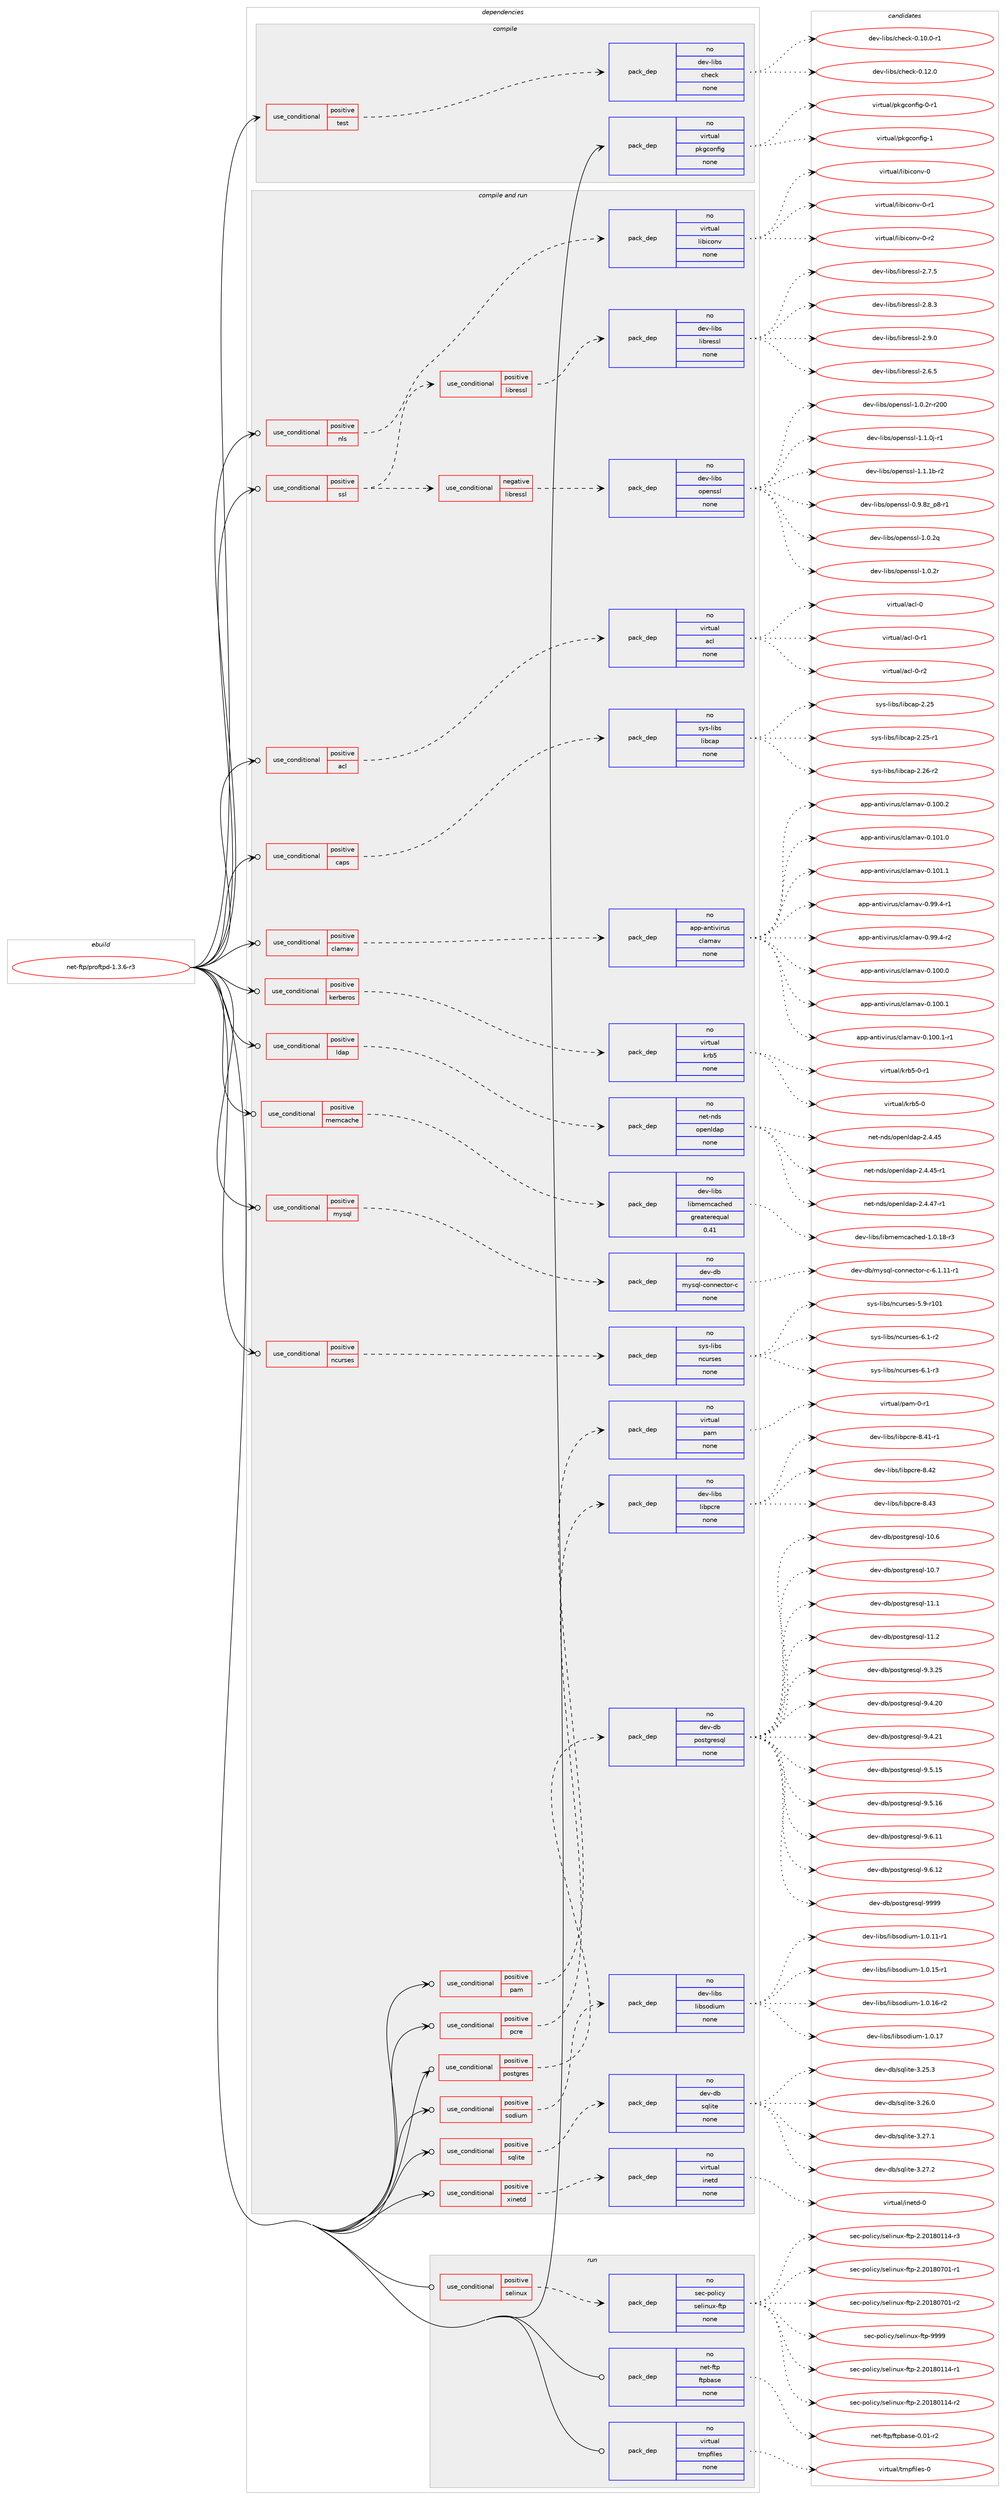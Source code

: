 digraph prolog {

# *************
# Graph options
# *************

newrank=true;
concentrate=true;
compound=true;
graph [rankdir=LR,fontname=Helvetica,fontsize=10,ranksep=1.5];#, ranksep=2.5, nodesep=0.2];
edge  [arrowhead=vee];
node  [fontname=Helvetica,fontsize=10];

# **********
# The ebuild
# **********

subgraph cluster_leftcol {
color=gray;
rank=same;
label=<<i>ebuild</i>>;
id [label="net-ftp/proftpd-1.3.6-r3", color=red, width=4, href="../net-ftp/proftpd-1.3.6-r3.svg"];
}

# ****************
# The dependencies
# ****************

subgraph cluster_midcol {
color=gray;
label=<<i>dependencies</i>>;
subgraph cluster_compile {
fillcolor="#eeeeee";
style=filled;
label=<<i>compile</i>>;
subgraph cond444831 {
dependency1654185 [label=<<TABLE BORDER="0" CELLBORDER="1" CELLSPACING="0" CELLPADDING="4"><TR><TD ROWSPAN="3" CELLPADDING="10">use_conditional</TD></TR><TR><TD>positive</TD></TR><TR><TD>test</TD></TR></TABLE>>, shape=none, color=red];
subgraph pack1182546 {
dependency1654186 [label=<<TABLE BORDER="0" CELLBORDER="1" CELLSPACING="0" CELLPADDING="4" WIDTH="220"><TR><TD ROWSPAN="6" CELLPADDING="30">pack_dep</TD></TR><TR><TD WIDTH="110">no</TD></TR><TR><TD>dev-libs</TD></TR><TR><TD>check</TD></TR><TR><TD>none</TD></TR><TR><TD></TD></TR></TABLE>>, shape=none, color=blue];
}
dependency1654185:e -> dependency1654186:w [weight=20,style="dashed",arrowhead="vee"];
}
id:e -> dependency1654185:w [weight=20,style="solid",arrowhead="vee"];
subgraph pack1182547 {
dependency1654187 [label=<<TABLE BORDER="0" CELLBORDER="1" CELLSPACING="0" CELLPADDING="4" WIDTH="220"><TR><TD ROWSPAN="6" CELLPADDING="30">pack_dep</TD></TR><TR><TD WIDTH="110">no</TD></TR><TR><TD>virtual</TD></TR><TR><TD>pkgconfig</TD></TR><TR><TD>none</TD></TR><TR><TD></TD></TR></TABLE>>, shape=none, color=blue];
}
id:e -> dependency1654187:w [weight=20,style="solid",arrowhead="vee"];
}
subgraph cluster_compileandrun {
fillcolor="#eeeeee";
style=filled;
label=<<i>compile and run</i>>;
subgraph cond444832 {
dependency1654188 [label=<<TABLE BORDER="0" CELLBORDER="1" CELLSPACING="0" CELLPADDING="4"><TR><TD ROWSPAN="3" CELLPADDING="10">use_conditional</TD></TR><TR><TD>positive</TD></TR><TR><TD>acl</TD></TR></TABLE>>, shape=none, color=red];
subgraph pack1182548 {
dependency1654189 [label=<<TABLE BORDER="0" CELLBORDER="1" CELLSPACING="0" CELLPADDING="4" WIDTH="220"><TR><TD ROWSPAN="6" CELLPADDING="30">pack_dep</TD></TR><TR><TD WIDTH="110">no</TD></TR><TR><TD>virtual</TD></TR><TR><TD>acl</TD></TR><TR><TD>none</TD></TR><TR><TD></TD></TR></TABLE>>, shape=none, color=blue];
}
dependency1654188:e -> dependency1654189:w [weight=20,style="dashed",arrowhead="vee"];
}
id:e -> dependency1654188:w [weight=20,style="solid",arrowhead="odotvee"];
subgraph cond444833 {
dependency1654190 [label=<<TABLE BORDER="0" CELLBORDER="1" CELLSPACING="0" CELLPADDING="4"><TR><TD ROWSPAN="3" CELLPADDING="10">use_conditional</TD></TR><TR><TD>positive</TD></TR><TR><TD>caps</TD></TR></TABLE>>, shape=none, color=red];
subgraph pack1182549 {
dependency1654191 [label=<<TABLE BORDER="0" CELLBORDER="1" CELLSPACING="0" CELLPADDING="4" WIDTH="220"><TR><TD ROWSPAN="6" CELLPADDING="30">pack_dep</TD></TR><TR><TD WIDTH="110">no</TD></TR><TR><TD>sys-libs</TD></TR><TR><TD>libcap</TD></TR><TR><TD>none</TD></TR><TR><TD></TD></TR></TABLE>>, shape=none, color=blue];
}
dependency1654190:e -> dependency1654191:w [weight=20,style="dashed",arrowhead="vee"];
}
id:e -> dependency1654190:w [weight=20,style="solid",arrowhead="odotvee"];
subgraph cond444834 {
dependency1654192 [label=<<TABLE BORDER="0" CELLBORDER="1" CELLSPACING="0" CELLPADDING="4"><TR><TD ROWSPAN="3" CELLPADDING="10">use_conditional</TD></TR><TR><TD>positive</TD></TR><TR><TD>clamav</TD></TR></TABLE>>, shape=none, color=red];
subgraph pack1182550 {
dependency1654193 [label=<<TABLE BORDER="0" CELLBORDER="1" CELLSPACING="0" CELLPADDING="4" WIDTH="220"><TR><TD ROWSPAN="6" CELLPADDING="30">pack_dep</TD></TR><TR><TD WIDTH="110">no</TD></TR><TR><TD>app-antivirus</TD></TR><TR><TD>clamav</TD></TR><TR><TD>none</TD></TR><TR><TD></TD></TR></TABLE>>, shape=none, color=blue];
}
dependency1654192:e -> dependency1654193:w [weight=20,style="dashed",arrowhead="vee"];
}
id:e -> dependency1654192:w [weight=20,style="solid",arrowhead="odotvee"];
subgraph cond444835 {
dependency1654194 [label=<<TABLE BORDER="0" CELLBORDER="1" CELLSPACING="0" CELLPADDING="4"><TR><TD ROWSPAN="3" CELLPADDING="10">use_conditional</TD></TR><TR><TD>positive</TD></TR><TR><TD>kerberos</TD></TR></TABLE>>, shape=none, color=red];
subgraph pack1182551 {
dependency1654195 [label=<<TABLE BORDER="0" CELLBORDER="1" CELLSPACING="0" CELLPADDING="4" WIDTH="220"><TR><TD ROWSPAN="6" CELLPADDING="30">pack_dep</TD></TR><TR><TD WIDTH="110">no</TD></TR><TR><TD>virtual</TD></TR><TR><TD>krb5</TD></TR><TR><TD>none</TD></TR><TR><TD></TD></TR></TABLE>>, shape=none, color=blue];
}
dependency1654194:e -> dependency1654195:w [weight=20,style="dashed",arrowhead="vee"];
}
id:e -> dependency1654194:w [weight=20,style="solid",arrowhead="odotvee"];
subgraph cond444836 {
dependency1654196 [label=<<TABLE BORDER="0" CELLBORDER="1" CELLSPACING="0" CELLPADDING="4"><TR><TD ROWSPAN="3" CELLPADDING="10">use_conditional</TD></TR><TR><TD>positive</TD></TR><TR><TD>ldap</TD></TR></TABLE>>, shape=none, color=red];
subgraph pack1182552 {
dependency1654197 [label=<<TABLE BORDER="0" CELLBORDER="1" CELLSPACING="0" CELLPADDING="4" WIDTH="220"><TR><TD ROWSPAN="6" CELLPADDING="30">pack_dep</TD></TR><TR><TD WIDTH="110">no</TD></TR><TR><TD>net-nds</TD></TR><TR><TD>openldap</TD></TR><TR><TD>none</TD></TR><TR><TD></TD></TR></TABLE>>, shape=none, color=blue];
}
dependency1654196:e -> dependency1654197:w [weight=20,style="dashed",arrowhead="vee"];
}
id:e -> dependency1654196:w [weight=20,style="solid",arrowhead="odotvee"];
subgraph cond444837 {
dependency1654198 [label=<<TABLE BORDER="0" CELLBORDER="1" CELLSPACING="0" CELLPADDING="4"><TR><TD ROWSPAN="3" CELLPADDING="10">use_conditional</TD></TR><TR><TD>positive</TD></TR><TR><TD>memcache</TD></TR></TABLE>>, shape=none, color=red];
subgraph pack1182553 {
dependency1654199 [label=<<TABLE BORDER="0" CELLBORDER="1" CELLSPACING="0" CELLPADDING="4" WIDTH="220"><TR><TD ROWSPAN="6" CELLPADDING="30">pack_dep</TD></TR><TR><TD WIDTH="110">no</TD></TR><TR><TD>dev-libs</TD></TR><TR><TD>libmemcached</TD></TR><TR><TD>greaterequal</TD></TR><TR><TD>0.41</TD></TR></TABLE>>, shape=none, color=blue];
}
dependency1654198:e -> dependency1654199:w [weight=20,style="dashed",arrowhead="vee"];
}
id:e -> dependency1654198:w [weight=20,style="solid",arrowhead="odotvee"];
subgraph cond444838 {
dependency1654200 [label=<<TABLE BORDER="0" CELLBORDER="1" CELLSPACING="0" CELLPADDING="4"><TR><TD ROWSPAN="3" CELLPADDING="10">use_conditional</TD></TR><TR><TD>positive</TD></TR><TR><TD>mysql</TD></TR></TABLE>>, shape=none, color=red];
subgraph pack1182554 {
dependency1654201 [label=<<TABLE BORDER="0" CELLBORDER="1" CELLSPACING="0" CELLPADDING="4" WIDTH="220"><TR><TD ROWSPAN="6" CELLPADDING="30">pack_dep</TD></TR><TR><TD WIDTH="110">no</TD></TR><TR><TD>dev-db</TD></TR><TR><TD>mysql-connector-c</TD></TR><TR><TD>none</TD></TR><TR><TD></TD></TR></TABLE>>, shape=none, color=blue];
}
dependency1654200:e -> dependency1654201:w [weight=20,style="dashed",arrowhead="vee"];
}
id:e -> dependency1654200:w [weight=20,style="solid",arrowhead="odotvee"];
subgraph cond444839 {
dependency1654202 [label=<<TABLE BORDER="0" CELLBORDER="1" CELLSPACING="0" CELLPADDING="4"><TR><TD ROWSPAN="3" CELLPADDING="10">use_conditional</TD></TR><TR><TD>positive</TD></TR><TR><TD>ncurses</TD></TR></TABLE>>, shape=none, color=red];
subgraph pack1182555 {
dependency1654203 [label=<<TABLE BORDER="0" CELLBORDER="1" CELLSPACING="0" CELLPADDING="4" WIDTH="220"><TR><TD ROWSPAN="6" CELLPADDING="30">pack_dep</TD></TR><TR><TD WIDTH="110">no</TD></TR><TR><TD>sys-libs</TD></TR><TR><TD>ncurses</TD></TR><TR><TD>none</TD></TR><TR><TD></TD></TR></TABLE>>, shape=none, color=blue];
}
dependency1654202:e -> dependency1654203:w [weight=20,style="dashed",arrowhead="vee"];
}
id:e -> dependency1654202:w [weight=20,style="solid",arrowhead="odotvee"];
subgraph cond444840 {
dependency1654204 [label=<<TABLE BORDER="0" CELLBORDER="1" CELLSPACING="0" CELLPADDING="4"><TR><TD ROWSPAN="3" CELLPADDING="10">use_conditional</TD></TR><TR><TD>positive</TD></TR><TR><TD>nls</TD></TR></TABLE>>, shape=none, color=red];
subgraph pack1182556 {
dependency1654205 [label=<<TABLE BORDER="0" CELLBORDER="1" CELLSPACING="0" CELLPADDING="4" WIDTH="220"><TR><TD ROWSPAN="6" CELLPADDING="30">pack_dep</TD></TR><TR><TD WIDTH="110">no</TD></TR><TR><TD>virtual</TD></TR><TR><TD>libiconv</TD></TR><TR><TD>none</TD></TR><TR><TD></TD></TR></TABLE>>, shape=none, color=blue];
}
dependency1654204:e -> dependency1654205:w [weight=20,style="dashed",arrowhead="vee"];
}
id:e -> dependency1654204:w [weight=20,style="solid",arrowhead="odotvee"];
subgraph cond444841 {
dependency1654206 [label=<<TABLE BORDER="0" CELLBORDER="1" CELLSPACING="0" CELLPADDING="4"><TR><TD ROWSPAN="3" CELLPADDING="10">use_conditional</TD></TR><TR><TD>positive</TD></TR><TR><TD>pam</TD></TR></TABLE>>, shape=none, color=red];
subgraph pack1182557 {
dependency1654207 [label=<<TABLE BORDER="0" CELLBORDER="1" CELLSPACING="0" CELLPADDING="4" WIDTH="220"><TR><TD ROWSPAN="6" CELLPADDING="30">pack_dep</TD></TR><TR><TD WIDTH="110">no</TD></TR><TR><TD>virtual</TD></TR><TR><TD>pam</TD></TR><TR><TD>none</TD></TR><TR><TD></TD></TR></TABLE>>, shape=none, color=blue];
}
dependency1654206:e -> dependency1654207:w [weight=20,style="dashed",arrowhead="vee"];
}
id:e -> dependency1654206:w [weight=20,style="solid",arrowhead="odotvee"];
subgraph cond444842 {
dependency1654208 [label=<<TABLE BORDER="0" CELLBORDER="1" CELLSPACING="0" CELLPADDING="4"><TR><TD ROWSPAN="3" CELLPADDING="10">use_conditional</TD></TR><TR><TD>positive</TD></TR><TR><TD>pcre</TD></TR></TABLE>>, shape=none, color=red];
subgraph pack1182558 {
dependency1654209 [label=<<TABLE BORDER="0" CELLBORDER="1" CELLSPACING="0" CELLPADDING="4" WIDTH="220"><TR><TD ROWSPAN="6" CELLPADDING="30">pack_dep</TD></TR><TR><TD WIDTH="110">no</TD></TR><TR><TD>dev-libs</TD></TR><TR><TD>libpcre</TD></TR><TR><TD>none</TD></TR><TR><TD></TD></TR></TABLE>>, shape=none, color=blue];
}
dependency1654208:e -> dependency1654209:w [weight=20,style="dashed",arrowhead="vee"];
}
id:e -> dependency1654208:w [weight=20,style="solid",arrowhead="odotvee"];
subgraph cond444843 {
dependency1654210 [label=<<TABLE BORDER="0" CELLBORDER="1" CELLSPACING="0" CELLPADDING="4"><TR><TD ROWSPAN="3" CELLPADDING="10">use_conditional</TD></TR><TR><TD>positive</TD></TR><TR><TD>postgres</TD></TR></TABLE>>, shape=none, color=red];
subgraph pack1182559 {
dependency1654211 [label=<<TABLE BORDER="0" CELLBORDER="1" CELLSPACING="0" CELLPADDING="4" WIDTH="220"><TR><TD ROWSPAN="6" CELLPADDING="30">pack_dep</TD></TR><TR><TD WIDTH="110">no</TD></TR><TR><TD>dev-db</TD></TR><TR><TD>postgresql</TD></TR><TR><TD>none</TD></TR><TR><TD></TD></TR></TABLE>>, shape=none, color=blue];
}
dependency1654210:e -> dependency1654211:w [weight=20,style="dashed",arrowhead="vee"];
}
id:e -> dependency1654210:w [weight=20,style="solid",arrowhead="odotvee"];
subgraph cond444844 {
dependency1654212 [label=<<TABLE BORDER="0" CELLBORDER="1" CELLSPACING="0" CELLPADDING="4"><TR><TD ROWSPAN="3" CELLPADDING="10">use_conditional</TD></TR><TR><TD>positive</TD></TR><TR><TD>sodium</TD></TR></TABLE>>, shape=none, color=red];
subgraph pack1182560 {
dependency1654213 [label=<<TABLE BORDER="0" CELLBORDER="1" CELLSPACING="0" CELLPADDING="4" WIDTH="220"><TR><TD ROWSPAN="6" CELLPADDING="30">pack_dep</TD></TR><TR><TD WIDTH="110">no</TD></TR><TR><TD>dev-libs</TD></TR><TR><TD>libsodium</TD></TR><TR><TD>none</TD></TR><TR><TD></TD></TR></TABLE>>, shape=none, color=blue];
}
dependency1654212:e -> dependency1654213:w [weight=20,style="dashed",arrowhead="vee"];
}
id:e -> dependency1654212:w [weight=20,style="solid",arrowhead="odotvee"];
subgraph cond444845 {
dependency1654214 [label=<<TABLE BORDER="0" CELLBORDER="1" CELLSPACING="0" CELLPADDING="4"><TR><TD ROWSPAN="3" CELLPADDING="10">use_conditional</TD></TR><TR><TD>positive</TD></TR><TR><TD>sqlite</TD></TR></TABLE>>, shape=none, color=red];
subgraph pack1182561 {
dependency1654215 [label=<<TABLE BORDER="0" CELLBORDER="1" CELLSPACING="0" CELLPADDING="4" WIDTH="220"><TR><TD ROWSPAN="6" CELLPADDING="30">pack_dep</TD></TR><TR><TD WIDTH="110">no</TD></TR><TR><TD>dev-db</TD></TR><TR><TD>sqlite</TD></TR><TR><TD>none</TD></TR><TR><TD></TD></TR></TABLE>>, shape=none, color=blue];
}
dependency1654214:e -> dependency1654215:w [weight=20,style="dashed",arrowhead="vee"];
}
id:e -> dependency1654214:w [weight=20,style="solid",arrowhead="odotvee"];
subgraph cond444846 {
dependency1654216 [label=<<TABLE BORDER="0" CELLBORDER="1" CELLSPACING="0" CELLPADDING="4"><TR><TD ROWSPAN="3" CELLPADDING="10">use_conditional</TD></TR><TR><TD>positive</TD></TR><TR><TD>ssl</TD></TR></TABLE>>, shape=none, color=red];
subgraph cond444847 {
dependency1654217 [label=<<TABLE BORDER="0" CELLBORDER="1" CELLSPACING="0" CELLPADDING="4"><TR><TD ROWSPAN="3" CELLPADDING="10">use_conditional</TD></TR><TR><TD>negative</TD></TR><TR><TD>libressl</TD></TR></TABLE>>, shape=none, color=red];
subgraph pack1182562 {
dependency1654218 [label=<<TABLE BORDER="0" CELLBORDER="1" CELLSPACING="0" CELLPADDING="4" WIDTH="220"><TR><TD ROWSPAN="6" CELLPADDING="30">pack_dep</TD></TR><TR><TD WIDTH="110">no</TD></TR><TR><TD>dev-libs</TD></TR><TR><TD>openssl</TD></TR><TR><TD>none</TD></TR><TR><TD></TD></TR></TABLE>>, shape=none, color=blue];
}
dependency1654217:e -> dependency1654218:w [weight=20,style="dashed",arrowhead="vee"];
}
dependency1654216:e -> dependency1654217:w [weight=20,style="dashed",arrowhead="vee"];
subgraph cond444848 {
dependency1654219 [label=<<TABLE BORDER="0" CELLBORDER="1" CELLSPACING="0" CELLPADDING="4"><TR><TD ROWSPAN="3" CELLPADDING="10">use_conditional</TD></TR><TR><TD>positive</TD></TR><TR><TD>libressl</TD></TR></TABLE>>, shape=none, color=red];
subgraph pack1182563 {
dependency1654220 [label=<<TABLE BORDER="0" CELLBORDER="1" CELLSPACING="0" CELLPADDING="4" WIDTH="220"><TR><TD ROWSPAN="6" CELLPADDING="30">pack_dep</TD></TR><TR><TD WIDTH="110">no</TD></TR><TR><TD>dev-libs</TD></TR><TR><TD>libressl</TD></TR><TR><TD>none</TD></TR><TR><TD></TD></TR></TABLE>>, shape=none, color=blue];
}
dependency1654219:e -> dependency1654220:w [weight=20,style="dashed",arrowhead="vee"];
}
dependency1654216:e -> dependency1654219:w [weight=20,style="dashed",arrowhead="vee"];
}
id:e -> dependency1654216:w [weight=20,style="solid",arrowhead="odotvee"];
subgraph cond444849 {
dependency1654221 [label=<<TABLE BORDER="0" CELLBORDER="1" CELLSPACING="0" CELLPADDING="4"><TR><TD ROWSPAN="3" CELLPADDING="10">use_conditional</TD></TR><TR><TD>positive</TD></TR><TR><TD>xinetd</TD></TR></TABLE>>, shape=none, color=red];
subgraph pack1182564 {
dependency1654222 [label=<<TABLE BORDER="0" CELLBORDER="1" CELLSPACING="0" CELLPADDING="4" WIDTH="220"><TR><TD ROWSPAN="6" CELLPADDING="30">pack_dep</TD></TR><TR><TD WIDTH="110">no</TD></TR><TR><TD>virtual</TD></TR><TR><TD>inetd</TD></TR><TR><TD>none</TD></TR><TR><TD></TD></TR></TABLE>>, shape=none, color=blue];
}
dependency1654221:e -> dependency1654222:w [weight=20,style="dashed",arrowhead="vee"];
}
id:e -> dependency1654221:w [weight=20,style="solid",arrowhead="odotvee"];
}
subgraph cluster_run {
fillcolor="#eeeeee";
style=filled;
label=<<i>run</i>>;
subgraph cond444850 {
dependency1654223 [label=<<TABLE BORDER="0" CELLBORDER="1" CELLSPACING="0" CELLPADDING="4"><TR><TD ROWSPAN="3" CELLPADDING="10">use_conditional</TD></TR><TR><TD>positive</TD></TR><TR><TD>selinux</TD></TR></TABLE>>, shape=none, color=red];
subgraph pack1182565 {
dependency1654224 [label=<<TABLE BORDER="0" CELLBORDER="1" CELLSPACING="0" CELLPADDING="4" WIDTH="220"><TR><TD ROWSPAN="6" CELLPADDING="30">pack_dep</TD></TR><TR><TD WIDTH="110">no</TD></TR><TR><TD>sec-policy</TD></TR><TR><TD>selinux-ftp</TD></TR><TR><TD>none</TD></TR><TR><TD></TD></TR></TABLE>>, shape=none, color=blue];
}
dependency1654223:e -> dependency1654224:w [weight=20,style="dashed",arrowhead="vee"];
}
id:e -> dependency1654223:w [weight=20,style="solid",arrowhead="odot"];
subgraph pack1182566 {
dependency1654225 [label=<<TABLE BORDER="0" CELLBORDER="1" CELLSPACING="0" CELLPADDING="4" WIDTH="220"><TR><TD ROWSPAN="6" CELLPADDING="30">pack_dep</TD></TR><TR><TD WIDTH="110">no</TD></TR><TR><TD>net-ftp</TD></TR><TR><TD>ftpbase</TD></TR><TR><TD>none</TD></TR><TR><TD></TD></TR></TABLE>>, shape=none, color=blue];
}
id:e -> dependency1654225:w [weight=20,style="solid",arrowhead="odot"];
subgraph pack1182567 {
dependency1654226 [label=<<TABLE BORDER="0" CELLBORDER="1" CELLSPACING="0" CELLPADDING="4" WIDTH="220"><TR><TD ROWSPAN="6" CELLPADDING="30">pack_dep</TD></TR><TR><TD WIDTH="110">no</TD></TR><TR><TD>virtual</TD></TR><TR><TD>tmpfiles</TD></TR><TR><TD>none</TD></TR><TR><TD></TD></TR></TABLE>>, shape=none, color=blue];
}
id:e -> dependency1654226:w [weight=20,style="solid",arrowhead="odot"];
}
}

# **************
# The candidates
# **************

subgraph cluster_choices {
rank=same;
color=gray;
label=<<i>candidates</i>>;

subgraph choice1182546 {
color=black;
nodesep=1;
choice1001011184510810598115479910410199107454846494846484511449 [label="dev-libs/check-0.10.0-r1", color=red, width=4,href="../dev-libs/check-0.10.0-r1.svg"];
choice100101118451081059811547991041019910745484649504648 [label="dev-libs/check-0.12.0", color=red, width=4,href="../dev-libs/check-0.12.0.svg"];
dependency1654186:e -> choice1001011184510810598115479910410199107454846494846484511449:w [style=dotted,weight="100"];
dependency1654186:e -> choice100101118451081059811547991041019910745484649504648:w [style=dotted,weight="100"];
}
subgraph choice1182547 {
color=black;
nodesep=1;
choice11810511411611797108471121071039911111010210510345484511449 [label="virtual/pkgconfig-0-r1", color=red, width=4,href="../virtual/pkgconfig-0-r1.svg"];
choice1181051141161179710847112107103991111101021051034549 [label="virtual/pkgconfig-1", color=red, width=4,href="../virtual/pkgconfig-1.svg"];
dependency1654187:e -> choice11810511411611797108471121071039911111010210510345484511449:w [style=dotted,weight="100"];
dependency1654187:e -> choice1181051141161179710847112107103991111101021051034549:w [style=dotted,weight="100"];
}
subgraph choice1182548 {
color=black;
nodesep=1;
choice118105114116117971084797991084548 [label="virtual/acl-0", color=red, width=4,href="../virtual/acl-0.svg"];
choice1181051141161179710847979910845484511449 [label="virtual/acl-0-r1", color=red, width=4,href="../virtual/acl-0-r1.svg"];
choice1181051141161179710847979910845484511450 [label="virtual/acl-0-r2", color=red, width=4,href="../virtual/acl-0-r2.svg"];
dependency1654189:e -> choice118105114116117971084797991084548:w [style=dotted,weight="100"];
dependency1654189:e -> choice1181051141161179710847979910845484511449:w [style=dotted,weight="100"];
dependency1654189:e -> choice1181051141161179710847979910845484511450:w [style=dotted,weight="100"];
}
subgraph choice1182549 {
color=black;
nodesep=1;
choice1151211154510810598115471081059899971124550465053 [label="sys-libs/libcap-2.25", color=red, width=4,href="../sys-libs/libcap-2.25.svg"];
choice11512111545108105981154710810598999711245504650534511449 [label="sys-libs/libcap-2.25-r1", color=red, width=4,href="../sys-libs/libcap-2.25-r1.svg"];
choice11512111545108105981154710810598999711245504650544511450 [label="sys-libs/libcap-2.26-r2", color=red, width=4,href="../sys-libs/libcap-2.26-r2.svg"];
dependency1654191:e -> choice1151211154510810598115471081059899971124550465053:w [style=dotted,weight="100"];
dependency1654191:e -> choice11512111545108105981154710810598999711245504650534511449:w [style=dotted,weight="100"];
dependency1654191:e -> choice11512111545108105981154710810598999711245504650544511450:w [style=dotted,weight="100"];
}
subgraph choice1182550 {
color=black;
nodesep=1;
choice971121124597110116105118105114117115479910897109971184548464948484648 [label="app-antivirus/clamav-0.100.0", color=red, width=4,href="../app-antivirus/clamav-0.100.0.svg"];
choice971121124597110116105118105114117115479910897109971184548464948484649 [label="app-antivirus/clamav-0.100.1", color=red, width=4,href="../app-antivirus/clamav-0.100.1.svg"];
choice9711211245971101161051181051141171154799108971099711845484649484846494511449 [label="app-antivirus/clamav-0.100.1-r1", color=red, width=4,href="../app-antivirus/clamav-0.100.1-r1.svg"];
choice971121124597110116105118105114117115479910897109971184548464948484650 [label="app-antivirus/clamav-0.100.2", color=red, width=4,href="../app-antivirus/clamav-0.100.2.svg"];
choice971121124597110116105118105114117115479910897109971184548464948494648 [label="app-antivirus/clamav-0.101.0", color=red, width=4,href="../app-antivirus/clamav-0.101.0.svg"];
choice971121124597110116105118105114117115479910897109971184548464948494649 [label="app-antivirus/clamav-0.101.1", color=red, width=4,href="../app-antivirus/clamav-0.101.1.svg"];
choice97112112459711011610511810511411711547991089710997118454846575746524511449 [label="app-antivirus/clamav-0.99.4-r1", color=red, width=4,href="../app-antivirus/clamav-0.99.4-r1.svg"];
choice97112112459711011610511810511411711547991089710997118454846575746524511450 [label="app-antivirus/clamav-0.99.4-r2", color=red, width=4,href="../app-antivirus/clamav-0.99.4-r2.svg"];
dependency1654193:e -> choice971121124597110116105118105114117115479910897109971184548464948484648:w [style=dotted,weight="100"];
dependency1654193:e -> choice971121124597110116105118105114117115479910897109971184548464948484649:w [style=dotted,weight="100"];
dependency1654193:e -> choice9711211245971101161051181051141171154799108971099711845484649484846494511449:w [style=dotted,weight="100"];
dependency1654193:e -> choice971121124597110116105118105114117115479910897109971184548464948484650:w [style=dotted,weight="100"];
dependency1654193:e -> choice971121124597110116105118105114117115479910897109971184548464948494648:w [style=dotted,weight="100"];
dependency1654193:e -> choice971121124597110116105118105114117115479910897109971184548464948494649:w [style=dotted,weight="100"];
dependency1654193:e -> choice97112112459711011610511810511411711547991089710997118454846575746524511449:w [style=dotted,weight="100"];
dependency1654193:e -> choice97112112459711011610511810511411711547991089710997118454846575746524511450:w [style=dotted,weight="100"];
}
subgraph choice1182551 {
color=black;
nodesep=1;
choice118105114116117971084710711498534548 [label="virtual/krb5-0", color=red, width=4,href="../virtual/krb5-0.svg"];
choice1181051141161179710847107114985345484511449 [label="virtual/krb5-0-r1", color=red, width=4,href="../virtual/krb5-0-r1.svg"];
dependency1654195:e -> choice118105114116117971084710711498534548:w [style=dotted,weight="100"];
dependency1654195:e -> choice1181051141161179710847107114985345484511449:w [style=dotted,weight="100"];
}
subgraph choice1182552 {
color=black;
nodesep=1;
choice11010111645110100115471111121011101081009711245504652465253 [label="net-nds/openldap-2.4.45", color=red, width=4,href="../net-nds/openldap-2.4.45.svg"];
choice110101116451101001154711111210111010810097112455046524652534511449 [label="net-nds/openldap-2.4.45-r1", color=red, width=4,href="../net-nds/openldap-2.4.45-r1.svg"];
choice110101116451101001154711111210111010810097112455046524652554511449 [label="net-nds/openldap-2.4.47-r1", color=red, width=4,href="../net-nds/openldap-2.4.47-r1.svg"];
dependency1654197:e -> choice11010111645110100115471111121011101081009711245504652465253:w [style=dotted,weight="100"];
dependency1654197:e -> choice110101116451101001154711111210111010810097112455046524652534511449:w [style=dotted,weight="100"];
dependency1654197:e -> choice110101116451101001154711111210111010810097112455046524652554511449:w [style=dotted,weight="100"];
}
subgraph choice1182553 {
color=black;
nodesep=1;
choice10010111845108105981154710810598109101109999799104101100454946484649564511451 [label="dev-libs/libmemcached-1.0.18-r3", color=red, width=4,href="../dev-libs/libmemcached-1.0.18-r3.svg"];
dependency1654199:e -> choice10010111845108105981154710810598109101109999799104101100454946484649564511451:w [style=dotted,weight="100"];
}
subgraph choice1182554 {
color=black;
nodesep=1;
choice1001011184510098471091211151131084599111110110101991161111144599455446494649494511449 [label="dev-db/mysql-connector-c-6.1.11-r1", color=red, width=4,href="../dev-db/mysql-connector-c-6.1.11-r1.svg"];
dependency1654201:e -> choice1001011184510098471091211151131084599111110110101991161111144599455446494649494511449:w [style=dotted,weight="100"];
}
subgraph choice1182555 {
color=black;
nodesep=1;
choice115121115451081059811547110991171141151011154553465745114494849 [label="sys-libs/ncurses-5.9-r101", color=red, width=4,href="../sys-libs/ncurses-5.9-r101.svg"];
choice11512111545108105981154711099117114115101115455446494511450 [label="sys-libs/ncurses-6.1-r2", color=red, width=4,href="../sys-libs/ncurses-6.1-r2.svg"];
choice11512111545108105981154711099117114115101115455446494511451 [label="sys-libs/ncurses-6.1-r3", color=red, width=4,href="../sys-libs/ncurses-6.1-r3.svg"];
dependency1654203:e -> choice115121115451081059811547110991171141151011154553465745114494849:w [style=dotted,weight="100"];
dependency1654203:e -> choice11512111545108105981154711099117114115101115455446494511450:w [style=dotted,weight="100"];
dependency1654203:e -> choice11512111545108105981154711099117114115101115455446494511451:w [style=dotted,weight="100"];
}
subgraph choice1182556 {
color=black;
nodesep=1;
choice118105114116117971084710810598105991111101184548 [label="virtual/libiconv-0", color=red, width=4,href="../virtual/libiconv-0.svg"];
choice1181051141161179710847108105981059911111011845484511449 [label="virtual/libiconv-0-r1", color=red, width=4,href="../virtual/libiconv-0-r1.svg"];
choice1181051141161179710847108105981059911111011845484511450 [label="virtual/libiconv-0-r2", color=red, width=4,href="../virtual/libiconv-0-r2.svg"];
dependency1654205:e -> choice118105114116117971084710810598105991111101184548:w [style=dotted,weight="100"];
dependency1654205:e -> choice1181051141161179710847108105981059911111011845484511449:w [style=dotted,weight="100"];
dependency1654205:e -> choice1181051141161179710847108105981059911111011845484511450:w [style=dotted,weight="100"];
}
subgraph choice1182557 {
color=black;
nodesep=1;
choice11810511411611797108471129710945484511449 [label="virtual/pam-0-r1", color=red, width=4,href="../virtual/pam-0-r1.svg"];
dependency1654207:e -> choice11810511411611797108471129710945484511449:w [style=dotted,weight="100"];
}
subgraph choice1182558 {
color=black;
nodesep=1;
choice100101118451081059811547108105981129911410145564652494511449 [label="dev-libs/libpcre-8.41-r1", color=red, width=4,href="../dev-libs/libpcre-8.41-r1.svg"];
choice10010111845108105981154710810598112991141014556465250 [label="dev-libs/libpcre-8.42", color=red, width=4,href="../dev-libs/libpcre-8.42.svg"];
choice10010111845108105981154710810598112991141014556465251 [label="dev-libs/libpcre-8.43", color=red, width=4,href="../dev-libs/libpcre-8.43.svg"];
dependency1654209:e -> choice100101118451081059811547108105981129911410145564652494511449:w [style=dotted,weight="100"];
dependency1654209:e -> choice10010111845108105981154710810598112991141014556465250:w [style=dotted,weight="100"];
dependency1654209:e -> choice10010111845108105981154710810598112991141014556465251:w [style=dotted,weight="100"];
}
subgraph choice1182559 {
color=black;
nodesep=1;
choice1001011184510098471121111151161031141011151131084549484654 [label="dev-db/postgresql-10.6", color=red, width=4,href="../dev-db/postgresql-10.6.svg"];
choice1001011184510098471121111151161031141011151131084549484655 [label="dev-db/postgresql-10.7", color=red, width=4,href="../dev-db/postgresql-10.7.svg"];
choice1001011184510098471121111151161031141011151131084549494649 [label="dev-db/postgresql-11.1", color=red, width=4,href="../dev-db/postgresql-11.1.svg"];
choice1001011184510098471121111151161031141011151131084549494650 [label="dev-db/postgresql-11.2", color=red, width=4,href="../dev-db/postgresql-11.2.svg"];
choice10010111845100984711211111511610311410111511310845574651465053 [label="dev-db/postgresql-9.3.25", color=red, width=4,href="../dev-db/postgresql-9.3.25.svg"];
choice10010111845100984711211111511610311410111511310845574652465048 [label="dev-db/postgresql-9.4.20", color=red, width=4,href="../dev-db/postgresql-9.4.20.svg"];
choice10010111845100984711211111511610311410111511310845574652465049 [label="dev-db/postgresql-9.4.21", color=red, width=4,href="../dev-db/postgresql-9.4.21.svg"];
choice10010111845100984711211111511610311410111511310845574653464953 [label="dev-db/postgresql-9.5.15", color=red, width=4,href="../dev-db/postgresql-9.5.15.svg"];
choice10010111845100984711211111511610311410111511310845574653464954 [label="dev-db/postgresql-9.5.16", color=red, width=4,href="../dev-db/postgresql-9.5.16.svg"];
choice10010111845100984711211111511610311410111511310845574654464949 [label="dev-db/postgresql-9.6.11", color=red, width=4,href="../dev-db/postgresql-9.6.11.svg"];
choice10010111845100984711211111511610311410111511310845574654464950 [label="dev-db/postgresql-9.6.12", color=red, width=4,href="../dev-db/postgresql-9.6.12.svg"];
choice1001011184510098471121111151161031141011151131084557575757 [label="dev-db/postgresql-9999", color=red, width=4,href="../dev-db/postgresql-9999.svg"];
dependency1654211:e -> choice1001011184510098471121111151161031141011151131084549484654:w [style=dotted,weight="100"];
dependency1654211:e -> choice1001011184510098471121111151161031141011151131084549484655:w [style=dotted,weight="100"];
dependency1654211:e -> choice1001011184510098471121111151161031141011151131084549494649:w [style=dotted,weight="100"];
dependency1654211:e -> choice1001011184510098471121111151161031141011151131084549494650:w [style=dotted,weight="100"];
dependency1654211:e -> choice10010111845100984711211111511610311410111511310845574651465053:w [style=dotted,weight="100"];
dependency1654211:e -> choice10010111845100984711211111511610311410111511310845574652465048:w [style=dotted,weight="100"];
dependency1654211:e -> choice10010111845100984711211111511610311410111511310845574652465049:w [style=dotted,weight="100"];
dependency1654211:e -> choice10010111845100984711211111511610311410111511310845574653464953:w [style=dotted,weight="100"];
dependency1654211:e -> choice10010111845100984711211111511610311410111511310845574653464954:w [style=dotted,weight="100"];
dependency1654211:e -> choice10010111845100984711211111511610311410111511310845574654464949:w [style=dotted,weight="100"];
dependency1654211:e -> choice10010111845100984711211111511610311410111511310845574654464950:w [style=dotted,weight="100"];
dependency1654211:e -> choice1001011184510098471121111151161031141011151131084557575757:w [style=dotted,weight="100"];
}
subgraph choice1182560 {
color=black;
nodesep=1;
choice10010111845108105981154710810598115111100105117109454946484649494511449 [label="dev-libs/libsodium-1.0.11-r1", color=red, width=4,href="../dev-libs/libsodium-1.0.11-r1.svg"];
choice10010111845108105981154710810598115111100105117109454946484649534511449 [label="dev-libs/libsodium-1.0.15-r1", color=red, width=4,href="../dev-libs/libsodium-1.0.15-r1.svg"];
choice10010111845108105981154710810598115111100105117109454946484649544511450 [label="dev-libs/libsodium-1.0.16-r2", color=red, width=4,href="../dev-libs/libsodium-1.0.16-r2.svg"];
choice1001011184510810598115471081059811511110010511710945494648464955 [label="dev-libs/libsodium-1.0.17", color=red, width=4,href="../dev-libs/libsodium-1.0.17.svg"];
dependency1654213:e -> choice10010111845108105981154710810598115111100105117109454946484649494511449:w [style=dotted,weight="100"];
dependency1654213:e -> choice10010111845108105981154710810598115111100105117109454946484649534511449:w [style=dotted,weight="100"];
dependency1654213:e -> choice10010111845108105981154710810598115111100105117109454946484649544511450:w [style=dotted,weight="100"];
dependency1654213:e -> choice1001011184510810598115471081059811511110010511710945494648464955:w [style=dotted,weight="100"];
}
subgraph choice1182561 {
color=black;
nodesep=1;
choice10010111845100984711511310810511610145514650534651 [label="dev-db/sqlite-3.25.3", color=red, width=4,href="../dev-db/sqlite-3.25.3.svg"];
choice10010111845100984711511310810511610145514650544648 [label="dev-db/sqlite-3.26.0", color=red, width=4,href="../dev-db/sqlite-3.26.0.svg"];
choice10010111845100984711511310810511610145514650554649 [label="dev-db/sqlite-3.27.1", color=red, width=4,href="../dev-db/sqlite-3.27.1.svg"];
choice10010111845100984711511310810511610145514650554650 [label="dev-db/sqlite-3.27.2", color=red, width=4,href="../dev-db/sqlite-3.27.2.svg"];
dependency1654215:e -> choice10010111845100984711511310810511610145514650534651:w [style=dotted,weight="100"];
dependency1654215:e -> choice10010111845100984711511310810511610145514650544648:w [style=dotted,weight="100"];
dependency1654215:e -> choice10010111845100984711511310810511610145514650554649:w [style=dotted,weight="100"];
dependency1654215:e -> choice10010111845100984711511310810511610145514650554650:w [style=dotted,weight="100"];
}
subgraph choice1182562 {
color=black;
nodesep=1;
choice10010111845108105981154711111210111011511510845484657465612295112564511449 [label="dev-libs/openssl-0.9.8z_p8-r1", color=red, width=4,href="../dev-libs/openssl-0.9.8z_p8-r1.svg"];
choice100101118451081059811547111112101110115115108454946484650113 [label="dev-libs/openssl-1.0.2q", color=red, width=4,href="../dev-libs/openssl-1.0.2q.svg"];
choice100101118451081059811547111112101110115115108454946484650114 [label="dev-libs/openssl-1.0.2r", color=red, width=4,href="../dev-libs/openssl-1.0.2r.svg"];
choice10010111845108105981154711111210111011511510845494648465011445114504848 [label="dev-libs/openssl-1.0.2r-r200", color=red, width=4,href="../dev-libs/openssl-1.0.2r-r200.svg"];
choice1001011184510810598115471111121011101151151084549464946481064511449 [label="dev-libs/openssl-1.1.0j-r1", color=red, width=4,href="../dev-libs/openssl-1.1.0j-r1.svg"];
choice100101118451081059811547111112101110115115108454946494649984511450 [label="dev-libs/openssl-1.1.1b-r2", color=red, width=4,href="../dev-libs/openssl-1.1.1b-r2.svg"];
dependency1654218:e -> choice10010111845108105981154711111210111011511510845484657465612295112564511449:w [style=dotted,weight="100"];
dependency1654218:e -> choice100101118451081059811547111112101110115115108454946484650113:w [style=dotted,weight="100"];
dependency1654218:e -> choice100101118451081059811547111112101110115115108454946484650114:w [style=dotted,weight="100"];
dependency1654218:e -> choice10010111845108105981154711111210111011511510845494648465011445114504848:w [style=dotted,weight="100"];
dependency1654218:e -> choice1001011184510810598115471111121011101151151084549464946481064511449:w [style=dotted,weight="100"];
dependency1654218:e -> choice100101118451081059811547111112101110115115108454946494649984511450:w [style=dotted,weight="100"];
}
subgraph choice1182563 {
color=black;
nodesep=1;
choice10010111845108105981154710810598114101115115108455046544653 [label="dev-libs/libressl-2.6.5", color=red, width=4,href="../dev-libs/libressl-2.6.5.svg"];
choice10010111845108105981154710810598114101115115108455046554653 [label="dev-libs/libressl-2.7.5", color=red, width=4,href="../dev-libs/libressl-2.7.5.svg"];
choice10010111845108105981154710810598114101115115108455046564651 [label="dev-libs/libressl-2.8.3", color=red, width=4,href="../dev-libs/libressl-2.8.3.svg"];
choice10010111845108105981154710810598114101115115108455046574648 [label="dev-libs/libressl-2.9.0", color=red, width=4,href="../dev-libs/libressl-2.9.0.svg"];
dependency1654220:e -> choice10010111845108105981154710810598114101115115108455046544653:w [style=dotted,weight="100"];
dependency1654220:e -> choice10010111845108105981154710810598114101115115108455046554653:w [style=dotted,weight="100"];
dependency1654220:e -> choice10010111845108105981154710810598114101115115108455046564651:w [style=dotted,weight="100"];
dependency1654220:e -> choice10010111845108105981154710810598114101115115108455046574648:w [style=dotted,weight="100"];
}
subgraph choice1182564 {
color=black;
nodesep=1;
choice11810511411611797108471051101011161004548 [label="virtual/inetd-0", color=red, width=4,href="../virtual/inetd-0.svg"];
dependency1654222:e -> choice11810511411611797108471051101011161004548:w [style=dotted,weight="100"];
}
subgraph choice1182565 {
color=black;
nodesep=1;
choice115101994511211110810599121471151011081051101171204510211611245504650484956484949524511449 [label="sec-policy/selinux-ftp-2.20180114-r1", color=red, width=4,href="../sec-policy/selinux-ftp-2.20180114-r1.svg"];
choice115101994511211110810599121471151011081051101171204510211611245504650484956484949524511450 [label="sec-policy/selinux-ftp-2.20180114-r2", color=red, width=4,href="../sec-policy/selinux-ftp-2.20180114-r2.svg"];
choice115101994511211110810599121471151011081051101171204510211611245504650484956484949524511451 [label="sec-policy/selinux-ftp-2.20180114-r3", color=red, width=4,href="../sec-policy/selinux-ftp-2.20180114-r3.svg"];
choice115101994511211110810599121471151011081051101171204510211611245504650484956485548494511449 [label="sec-policy/selinux-ftp-2.20180701-r1", color=red, width=4,href="../sec-policy/selinux-ftp-2.20180701-r1.svg"];
choice115101994511211110810599121471151011081051101171204510211611245504650484956485548494511450 [label="sec-policy/selinux-ftp-2.20180701-r2", color=red, width=4,href="../sec-policy/selinux-ftp-2.20180701-r2.svg"];
choice11510199451121111081059912147115101108105110117120451021161124557575757 [label="sec-policy/selinux-ftp-9999", color=red, width=4,href="../sec-policy/selinux-ftp-9999.svg"];
dependency1654224:e -> choice115101994511211110810599121471151011081051101171204510211611245504650484956484949524511449:w [style=dotted,weight="100"];
dependency1654224:e -> choice115101994511211110810599121471151011081051101171204510211611245504650484956484949524511450:w [style=dotted,weight="100"];
dependency1654224:e -> choice115101994511211110810599121471151011081051101171204510211611245504650484956484949524511451:w [style=dotted,weight="100"];
dependency1654224:e -> choice115101994511211110810599121471151011081051101171204510211611245504650484956485548494511449:w [style=dotted,weight="100"];
dependency1654224:e -> choice115101994511211110810599121471151011081051101171204510211611245504650484956485548494511450:w [style=dotted,weight="100"];
dependency1654224:e -> choice11510199451121111081059912147115101108105110117120451021161124557575757:w [style=dotted,weight="100"];
}
subgraph choice1182566 {
color=black;
nodesep=1;
choice1101011164510211611247102116112989711510145484648494511450 [label="net-ftp/ftpbase-0.01-r2", color=red, width=4,href="../net-ftp/ftpbase-0.01-r2.svg"];
dependency1654225:e -> choice1101011164510211611247102116112989711510145484648494511450:w [style=dotted,weight="100"];
}
subgraph choice1182567 {
color=black;
nodesep=1;
choice11810511411611797108471161091121021051081011154548 [label="virtual/tmpfiles-0", color=red, width=4,href="../virtual/tmpfiles-0.svg"];
dependency1654226:e -> choice11810511411611797108471161091121021051081011154548:w [style=dotted,weight="100"];
}
}

}
